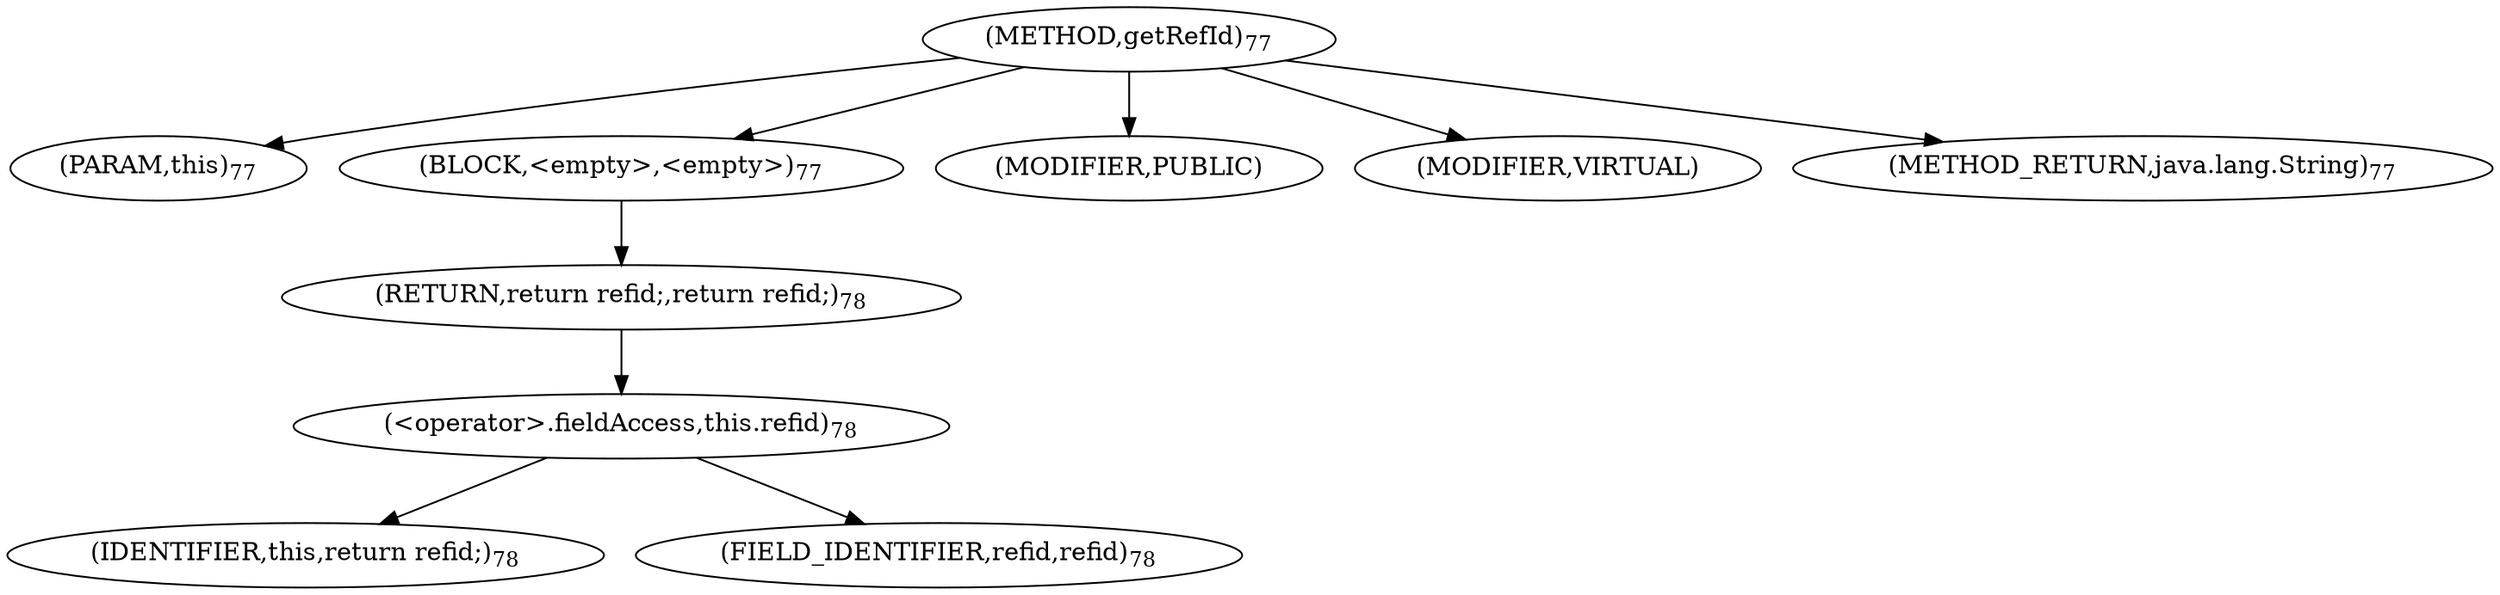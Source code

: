 digraph "getRefId" {  
"73" [label = <(METHOD,getRefId)<SUB>77</SUB>> ]
"74" [label = <(PARAM,this)<SUB>77</SUB>> ]
"75" [label = <(BLOCK,&lt;empty&gt;,&lt;empty&gt;)<SUB>77</SUB>> ]
"76" [label = <(RETURN,return refid;,return refid;)<SUB>78</SUB>> ]
"77" [label = <(&lt;operator&gt;.fieldAccess,this.refid)<SUB>78</SUB>> ]
"78" [label = <(IDENTIFIER,this,return refid;)<SUB>78</SUB>> ]
"79" [label = <(FIELD_IDENTIFIER,refid,refid)<SUB>78</SUB>> ]
"80" [label = <(MODIFIER,PUBLIC)> ]
"81" [label = <(MODIFIER,VIRTUAL)> ]
"82" [label = <(METHOD_RETURN,java.lang.String)<SUB>77</SUB>> ]
  "73" -> "74" 
  "73" -> "75" 
  "73" -> "80" 
  "73" -> "81" 
  "73" -> "82" 
  "75" -> "76" 
  "76" -> "77" 
  "77" -> "78" 
  "77" -> "79" 
}
